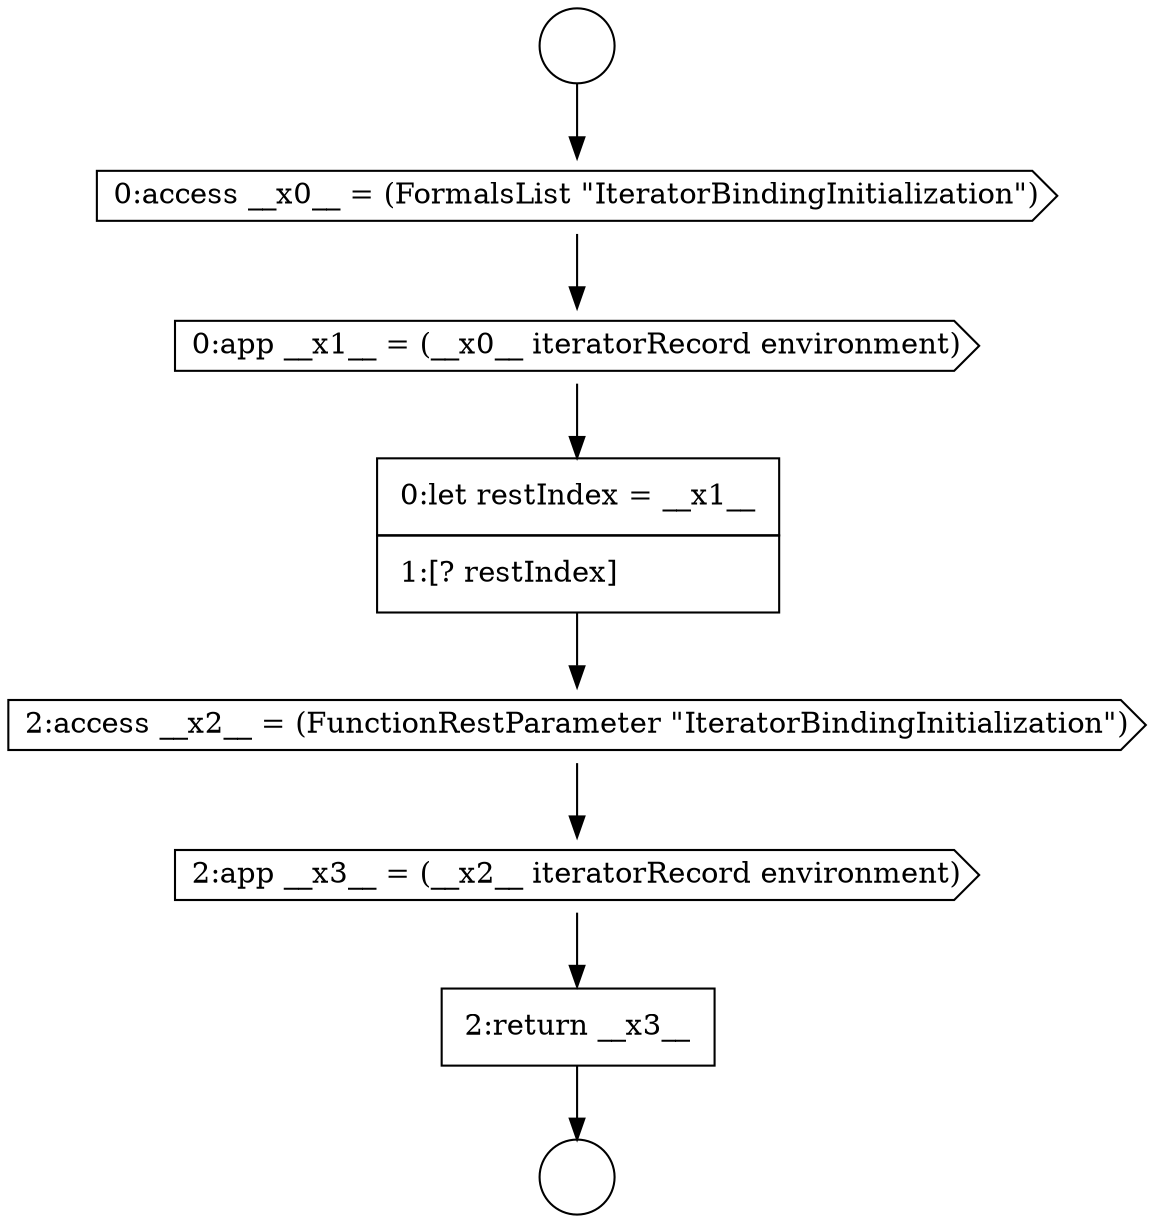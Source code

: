 digraph {
  node7958 [shape=none, margin=0, label=<<font color="black">
    <table border="0" cellborder="1" cellspacing="0" cellpadding="10">
      <tr><td align="left">0:let restIndex = __x1__</td></tr>
      <tr><td align="left">1:[? restIndex]</td></tr>
    </table>
  </font>> color="black" fillcolor="white" style=filled]
  node7961 [shape=none, margin=0, label=<<font color="black">
    <table border="0" cellborder="1" cellspacing="0" cellpadding="10">
      <tr><td align="left">2:return __x3__</td></tr>
    </table>
  </font>> color="black" fillcolor="white" style=filled]
  node7954 [shape=circle label=" " color="black" fillcolor="white" style=filled]
  node7957 [shape=cds, label=<<font color="black">0:app __x1__ = (__x0__ iteratorRecord environment)</font>> color="black" fillcolor="white" style=filled]
  node7960 [shape=cds, label=<<font color="black">2:app __x3__ = (__x2__ iteratorRecord environment)</font>> color="black" fillcolor="white" style=filled]
  node7956 [shape=cds, label=<<font color="black">0:access __x0__ = (FormalsList &quot;IteratorBindingInitialization&quot;)</font>> color="black" fillcolor="white" style=filled]
  node7959 [shape=cds, label=<<font color="black">2:access __x2__ = (FunctionRestParameter &quot;IteratorBindingInitialization&quot;)</font>> color="black" fillcolor="white" style=filled]
  node7955 [shape=circle label=" " color="black" fillcolor="white" style=filled]
  node7959 -> node7960 [ color="black"]
  node7960 -> node7961 [ color="black"]
  node7957 -> node7958 [ color="black"]
  node7961 -> node7955 [ color="black"]
  node7954 -> node7956 [ color="black"]
  node7958 -> node7959 [ color="black"]
  node7956 -> node7957 [ color="black"]
}
